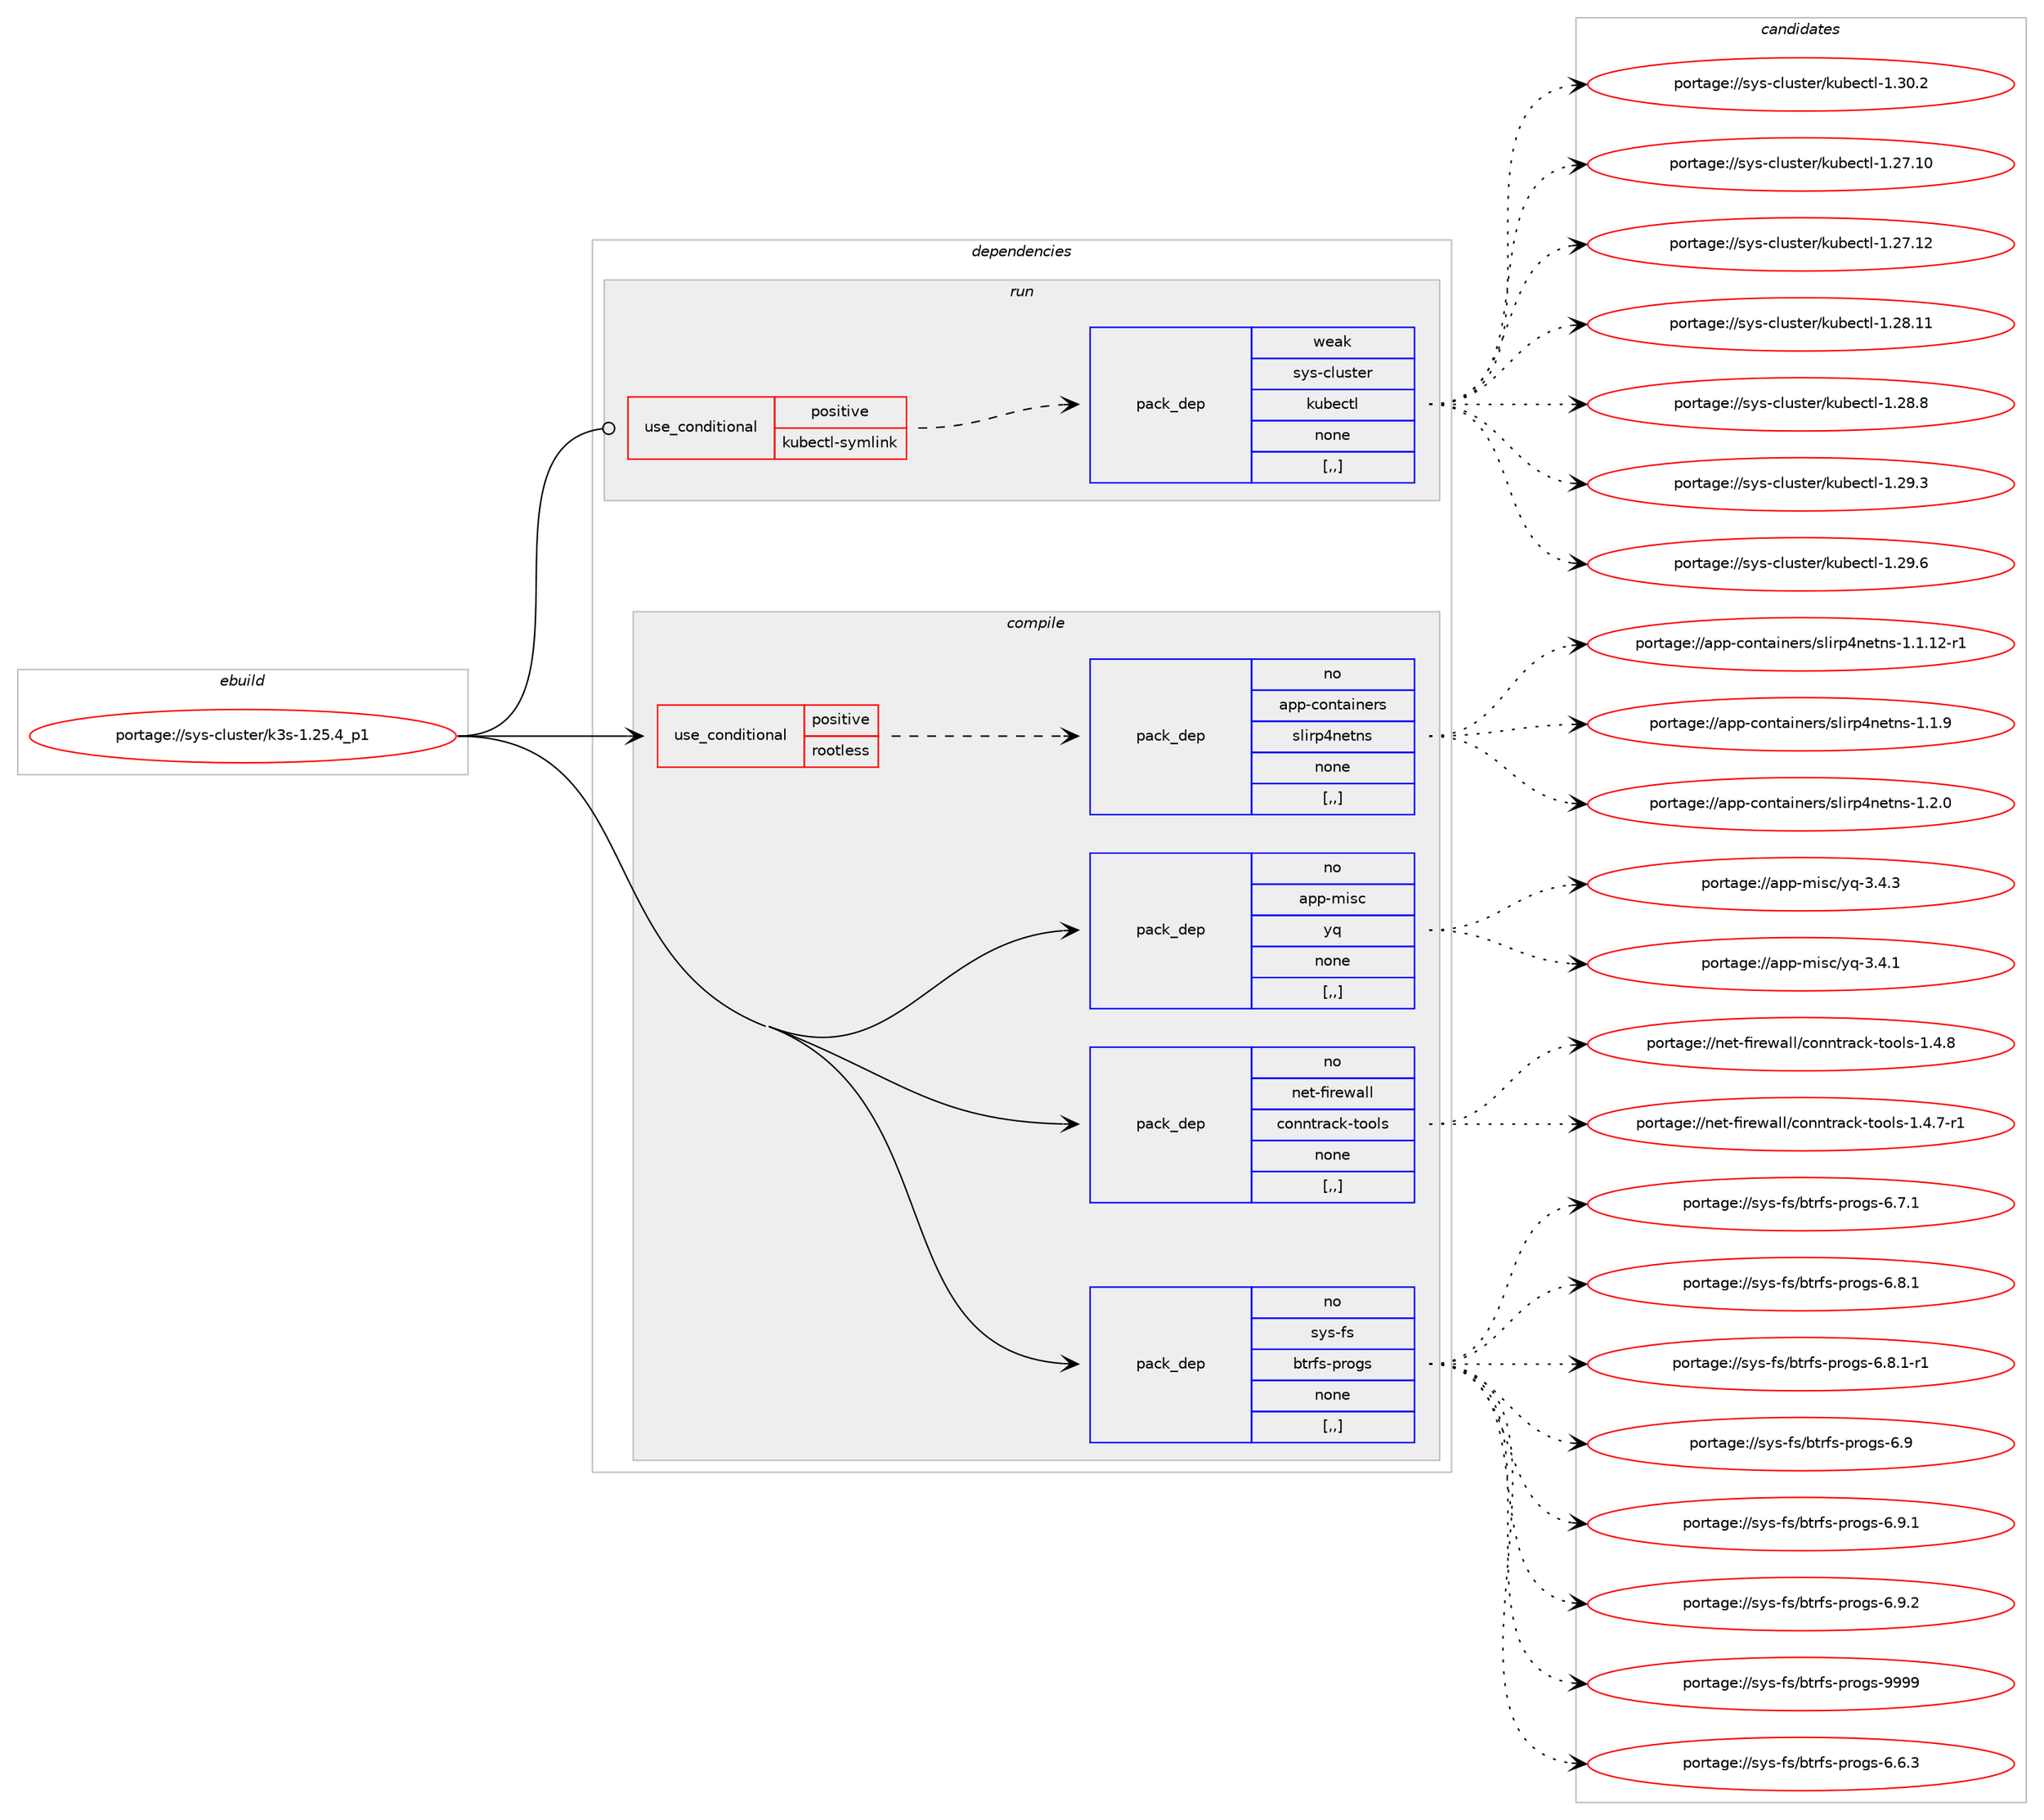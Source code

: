 digraph prolog {

# *************
# Graph options
# *************

newrank=true;
concentrate=true;
compound=true;
graph [rankdir=LR,fontname=Helvetica,fontsize=10,ranksep=1.5];#, ranksep=2.5, nodesep=0.2];
edge  [arrowhead=vee];
node  [fontname=Helvetica,fontsize=10];

# **********
# The ebuild
# **********

subgraph cluster_leftcol {
color=gray;
rank=same;
label=<<i>ebuild</i>>;
id [label="portage://sys-cluster/k3s-1.25.4_p1", color=red, width=4, href="../sys-cluster/k3s-1.25.4_p1.svg"];
}

# ****************
# The dependencies
# ****************

subgraph cluster_midcol {
color=gray;
label=<<i>dependencies</i>>;
subgraph cluster_compile {
fillcolor="#eeeeee";
style=filled;
label=<<i>compile</i>>;
subgraph cond111650 {
dependency420870 [label=<<TABLE BORDER="0" CELLBORDER="1" CELLSPACING="0" CELLPADDING="4"><TR><TD ROWSPAN="3" CELLPADDING="10">use_conditional</TD></TR><TR><TD>positive</TD></TR><TR><TD>rootless</TD></TR></TABLE>>, shape=none, color=red];
subgraph pack306345 {
dependency420871 [label=<<TABLE BORDER="0" CELLBORDER="1" CELLSPACING="0" CELLPADDING="4" WIDTH="220"><TR><TD ROWSPAN="6" CELLPADDING="30">pack_dep</TD></TR><TR><TD WIDTH="110">no</TD></TR><TR><TD>app-containers</TD></TR><TR><TD>slirp4netns</TD></TR><TR><TD>none</TD></TR><TR><TD>[,,]</TD></TR></TABLE>>, shape=none, color=blue];
}
dependency420870:e -> dependency420871:w [weight=20,style="dashed",arrowhead="vee"];
}
id:e -> dependency420870:w [weight=20,style="solid",arrowhead="vee"];
subgraph pack306346 {
dependency420872 [label=<<TABLE BORDER="0" CELLBORDER="1" CELLSPACING="0" CELLPADDING="4" WIDTH="220"><TR><TD ROWSPAN="6" CELLPADDING="30">pack_dep</TD></TR><TR><TD WIDTH="110">no</TD></TR><TR><TD>app-misc</TD></TR><TR><TD>yq</TD></TR><TR><TD>none</TD></TR><TR><TD>[,,]</TD></TR></TABLE>>, shape=none, color=blue];
}
id:e -> dependency420872:w [weight=20,style="solid",arrowhead="vee"];
subgraph pack306347 {
dependency420873 [label=<<TABLE BORDER="0" CELLBORDER="1" CELLSPACING="0" CELLPADDING="4" WIDTH="220"><TR><TD ROWSPAN="6" CELLPADDING="30">pack_dep</TD></TR><TR><TD WIDTH="110">no</TD></TR><TR><TD>net-firewall</TD></TR><TR><TD>conntrack-tools</TD></TR><TR><TD>none</TD></TR><TR><TD>[,,]</TD></TR></TABLE>>, shape=none, color=blue];
}
id:e -> dependency420873:w [weight=20,style="solid",arrowhead="vee"];
subgraph pack306348 {
dependency420874 [label=<<TABLE BORDER="0" CELLBORDER="1" CELLSPACING="0" CELLPADDING="4" WIDTH="220"><TR><TD ROWSPAN="6" CELLPADDING="30">pack_dep</TD></TR><TR><TD WIDTH="110">no</TD></TR><TR><TD>sys-fs</TD></TR><TR><TD>btrfs-progs</TD></TR><TR><TD>none</TD></TR><TR><TD>[,,]</TD></TR></TABLE>>, shape=none, color=blue];
}
id:e -> dependency420874:w [weight=20,style="solid",arrowhead="vee"];
}
subgraph cluster_compileandrun {
fillcolor="#eeeeee";
style=filled;
label=<<i>compile and run</i>>;
}
subgraph cluster_run {
fillcolor="#eeeeee";
style=filled;
label=<<i>run</i>>;
subgraph cond111651 {
dependency420875 [label=<<TABLE BORDER="0" CELLBORDER="1" CELLSPACING="0" CELLPADDING="4"><TR><TD ROWSPAN="3" CELLPADDING="10">use_conditional</TD></TR><TR><TD>positive</TD></TR><TR><TD>kubectl-symlink</TD></TR></TABLE>>, shape=none, color=red];
subgraph pack306349 {
dependency420876 [label=<<TABLE BORDER="0" CELLBORDER="1" CELLSPACING="0" CELLPADDING="4" WIDTH="220"><TR><TD ROWSPAN="6" CELLPADDING="30">pack_dep</TD></TR><TR><TD WIDTH="110">weak</TD></TR><TR><TD>sys-cluster</TD></TR><TR><TD>kubectl</TD></TR><TR><TD>none</TD></TR><TR><TD>[,,]</TD></TR></TABLE>>, shape=none, color=blue];
}
dependency420875:e -> dependency420876:w [weight=20,style="dashed",arrowhead="vee"];
}
id:e -> dependency420875:w [weight=20,style="solid",arrowhead="odot"];
}
}

# **************
# The candidates
# **************

subgraph cluster_choices {
rank=same;
color=gray;
label=<<i>candidates</i>>;

subgraph choice306345 {
color=black;
nodesep=1;
choice971121124599111110116971051101011141154711510810511411252110101116110115454946494649504511449 [label="portage://app-containers/slirp4netns-1.1.12-r1", color=red, width=4,href="../app-containers/slirp4netns-1.1.12-r1.svg"];
choice971121124599111110116971051101011141154711510810511411252110101116110115454946494657 [label="portage://app-containers/slirp4netns-1.1.9", color=red, width=4,href="../app-containers/slirp4netns-1.1.9.svg"];
choice971121124599111110116971051101011141154711510810511411252110101116110115454946504648 [label="portage://app-containers/slirp4netns-1.2.0", color=red, width=4,href="../app-containers/slirp4netns-1.2.0.svg"];
dependency420871:e -> choice971121124599111110116971051101011141154711510810511411252110101116110115454946494649504511449:w [style=dotted,weight="100"];
dependency420871:e -> choice971121124599111110116971051101011141154711510810511411252110101116110115454946494657:w [style=dotted,weight="100"];
dependency420871:e -> choice971121124599111110116971051101011141154711510810511411252110101116110115454946504648:w [style=dotted,weight="100"];
}
subgraph choice306346 {
color=black;
nodesep=1;
choice97112112451091051159947121113455146524649 [label="portage://app-misc/yq-3.4.1", color=red, width=4,href="../app-misc/yq-3.4.1.svg"];
choice97112112451091051159947121113455146524651 [label="portage://app-misc/yq-3.4.3", color=red, width=4,href="../app-misc/yq-3.4.3.svg"];
dependency420872:e -> choice97112112451091051159947121113455146524649:w [style=dotted,weight="100"];
dependency420872:e -> choice97112112451091051159947121113455146524651:w [style=dotted,weight="100"];
}
subgraph choice306347 {
color=black;
nodesep=1;
choice110101116451021051141011199710810847991111101101161149799107451161111111081154549465246554511449 [label="portage://net-firewall/conntrack-tools-1.4.7-r1", color=red, width=4,href="../net-firewall/conntrack-tools-1.4.7-r1.svg"];
choice11010111645102105114101119971081084799111110110116114979910745116111111108115454946524656 [label="portage://net-firewall/conntrack-tools-1.4.8", color=red, width=4,href="../net-firewall/conntrack-tools-1.4.8.svg"];
dependency420873:e -> choice110101116451021051141011199710810847991111101101161149799107451161111111081154549465246554511449:w [style=dotted,weight="100"];
dependency420873:e -> choice11010111645102105114101119971081084799111110110116114979910745116111111108115454946524656:w [style=dotted,weight="100"];
}
subgraph choice306348 {
color=black;
nodesep=1;
choice11512111545102115479811611410211545112114111103115455446544651 [label="portage://sys-fs/btrfs-progs-6.6.3", color=red, width=4,href="../sys-fs/btrfs-progs-6.6.3.svg"];
choice11512111545102115479811611410211545112114111103115455446554649 [label="portage://sys-fs/btrfs-progs-6.7.1", color=red, width=4,href="../sys-fs/btrfs-progs-6.7.1.svg"];
choice11512111545102115479811611410211545112114111103115455446564649 [label="portage://sys-fs/btrfs-progs-6.8.1", color=red, width=4,href="../sys-fs/btrfs-progs-6.8.1.svg"];
choice115121115451021154798116114102115451121141111031154554465646494511449 [label="portage://sys-fs/btrfs-progs-6.8.1-r1", color=red, width=4,href="../sys-fs/btrfs-progs-6.8.1-r1.svg"];
choice1151211154510211547981161141021154511211411110311545544657 [label="portage://sys-fs/btrfs-progs-6.9", color=red, width=4,href="../sys-fs/btrfs-progs-6.9.svg"];
choice11512111545102115479811611410211545112114111103115455446574649 [label="portage://sys-fs/btrfs-progs-6.9.1", color=red, width=4,href="../sys-fs/btrfs-progs-6.9.1.svg"];
choice11512111545102115479811611410211545112114111103115455446574650 [label="portage://sys-fs/btrfs-progs-6.9.2", color=red, width=4,href="../sys-fs/btrfs-progs-6.9.2.svg"];
choice115121115451021154798116114102115451121141111031154557575757 [label="portage://sys-fs/btrfs-progs-9999", color=red, width=4,href="../sys-fs/btrfs-progs-9999.svg"];
dependency420874:e -> choice11512111545102115479811611410211545112114111103115455446544651:w [style=dotted,weight="100"];
dependency420874:e -> choice11512111545102115479811611410211545112114111103115455446554649:w [style=dotted,weight="100"];
dependency420874:e -> choice11512111545102115479811611410211545112114111103115455446564649:w [style=dotted,weight="100"];
dependency420874:e -> choice115121115451021154798116114102115451121141111031154554465646494511449:w [style=dotted,weight="100"];
dependency420874:e -> choice1151211154510211547981161141021154511211411110311545544657:w [style=dotted,weight="100"];
dependency420874:e -> choice11512111545102115479811611410211545112114111103115455446574649:w [style=dotted,weight="100"];
dependency420874:e -> choice11512111545102115479811611410211545112114111103115455446574650:w [style=dotted,weight="100"];
dependency420874:e -> choice115121115451021154798116114102115451121141111031154557575757:w [style=dotted,weight="100"];
}
subgraph choice306349 {
color=black;
nodesep=1;
choice11512111545991081171151161011144710711798101991161084549465055464948 [label="portage://sys-cluster/kubectl-1.27.10", color=red, width=4,href="../sys-cluster/kubectl-1.27.10.svg"];
choice11512111545991081171151161011144710711798101991161084549465055464950 [label="portage://sys-cluster/kubectl-1.27.12", color=red, width=4,href="../sys-cluster/kubectl-1.27.12.svg"];
choice11512111545991081171151161011144710711798101991161084549465056464949 [label="portage://sys-cluster/kubectl-1.28.11", color=red, width=4,href="../sys-cluster/kubectl-1.28.11.svg"];
choice115121115459910811711511610111447107117981019911610845494650564656 [label="portage://sys-cluster/kubectl-1.28.8", color=red, width=4,href="../sys-cluster/kubectl-1.28.8.svg"];
choice115121115459910811711511610111447107117981019911610845494650574651 [label="portage://sys-cluster/kubectl-1.29.3", color=red, width=4,href="../sys-cluster/kubectl-1.29.3.svg"];
choice115121115459910811711511610111447107117981019911610845494650574654 [label="portage://sys-cluster/kubectl-1.29.6", color=red, width=4,href="../sys-cluster/kubectl-1.29.6.svg"];
choice115121115459910811711511610111447107117981019911610845494651484650 [label="portage://sys-cluster/kubectl-1.30.2", color=red, width=4,href="../sys-cluster/kubectl-1.30.2.svg"];
dependency420876:e -> choice11512111545991081171151161011144710711798101991161084549465055464948:w [style=dotted,weight="100"];
dependency420876:e -> choice11512111545991081171151161011144710711798101991161084549465055464950:w [style=dotted,weight="100"];
dependency420876:e -> choice11512111545991081171151161011144710711798101991161084549465056464949:w [style=dotted,weight="100"];
dependency420876:e -> choice115121115459910811711511610111447107117981019911610845494650564656:w [style=dotted,weight="100"];
dependency420876:e -> choice115121115459910811711511610111447107117981019911610845494650574651:w [style=dotted,weight="100"];
dependency420876:e -> choice115121115459910811711511610111447107117981019911610845494650574654:w [style=dotted,weight="100"];
dependency420876:e -> choice115121115459910811711511610111447107117981019911610845494651484650:w [style=dotted,weight="100"];
}
}

}
